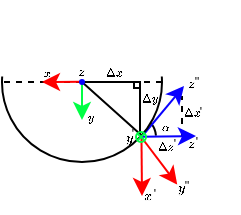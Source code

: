 <mxfile version="13.7.9" type="device"><diagram id="WcMaaZCR-wtQTKqUECBe" name="Page-1"><mxGraphModel dx="73" dy="54" grid="1" gridSize="10" guides="1" tooltips="1" connect="1" arrows="1" fold="1" page="1" pageScale="1" pageWidth="827" pageHeight="1169" math="1" shadow="0"><root><mxCell id="0"/><mxCell id="1" parent="0"/><mxCell id="3Toj4fe3We4xWclcd-7g-66" value="" style="group" parent="1" vertex="1" connectable="0"><mxGeometry x="545" y="228" width="41.5" height="11" as="geometry"/></mxCell><mxCell id="3Toj4fe3We4xWclcd-7g-67" value="'" style="text;html=1;strokeColor=none;fillColor=none;align=center;verticalAlign=middle;whiteSpace=wrap;rounded=0;fontSize=6;" parent="3Toj4fe3We4xWclcd-7g-66" vertex="1"><mxGeometry x="3" width="38.5" height="10" as="geometry"/></mxCell><mxCell id="3Toj4fe3We4xWclcd-7g-68" value="$$z$$" style="text;html=1;strokeColor=none;fillColor=none;align=center;verticalAlign=middle;whiteSpace=wrap;rounded=0;fontSize=6;" parent="3Toj4fe3We4xWclcd-7g-66" vertex="1"><mxGeometry y="1" width="38.5" height="10" as="geometry"/></mxCell><mxCell id="3Toj4fe3We4xWclcd-7g-109" value="" style="endArrow=none;dashed=1;html=1;fontSize=8;fontColor=#00FF44;" parent="1" edge="1"><mxGeometry width="50" height="50" relative="1" as="geometry"><mxPoint x="560" y="230" as="sourcePoint"/><mxPoint x="560" y="210" as="targetPoint"/></mxGeometry></mxCell><mxCell id="3Toj4fe3We4xWclcd-7g-88" value="" style="endArrow=classic;html=1;fontSize=5;exitX=0.516;exitY=0.6;exitDx=0;exitDy=0;exitPerimeter=0;strokeColor=#FF0000;entryX=0.795;entryY=0.026;entryDx=0;entryDy=0;entryPerimeter=0;" parent="1" target="3Toj4fe3We4xWclcd-7g-56" edge="1"><mxGeometry width="50" height="50" relative="1" as="geometry"><mxPoint x="539.996" y="231.0" as="sourcePoint"/><mxPoint x="550" y="270" as="targetPoint"/></mxGeometry></mxCell><mxCell id="3Toj4fe3We4xWclcd-7g-107" value="" style="group" parent="1" vertex="1" connectable="0"><mxGeometry x="537" y="228" width="38.5" height="14" as="geometry"/></mxCell><mxCell id="3Toj4fe3We4xWclcd-7g-106" value="'" style="text;html=1;strokeColor=none;fillColor=none;align=center;verticalAlign=middle;whiteSpace=wrap;rounded=0;fontSize=6;" parent="3Toj4fe3We4xWclcd-7g-107" vertex="1"><mxGeometry y="1" width="38.5" height="10" as="geometry"/></mxCell><mxCell id="3Toj4fe3We4xWclcd-7g-102" value="&lt;font style=&quot;font-size: 5px&quot;&gt;$$\Delta z$$&lt;/font&gt;" style="text;html=1;strokeColor=none;fillColor=none;align=center;verticalAlign=middle;whiteSpace=wrap;rounded=0;fontSize=5;" parent="3Toj4fe3We4xWclcd-7g-107" vertex="1"><mxGeometry x="7" width="16" height="14" as="geometry"/></mxCell><mxCell id="3Toj4fe3We4xWclcd-7g-53" value="&lt;font style=&quot;font-size: 5px&quot;&gt;$$\Delta y$$&lt;/font&gt;" style="text;html=1;fillColor=none;align=center;verticalAlign=middle;whiteSpace=wrap;rounded=0;fontSize=5;" parent="1" vertex="1"><mxGeometry x="524" y="201" width="40" height="20" as="geometry"/></mxCell><mxCell id="3Toj4fe3We4xWclcd-7g-35" value="" style="verticalLabelPosition=bottom;verticalAlign=top;html=1;shape=mxgraph.basic.arc;startAngle=0.138;endAngle=0.24;fillColor=none;fontSize=5;rotation=0;" parent="1" vertex="1"><mxGeometry x="526" y="220" width="21" height="21" as="geometry"/></mxCell><mxCell id="3Toj4fe3We4xWclcd-7g-44" value="" style="endArrow=classic;html=1;fontSize=5;exitX=0.579;exitY=0.501;exitDx=0;exitDy=0;exitPerimeter=0;endFill=1;strokeColor=#0800FF;" parent="1" edge="1"><mxGeometry width="50" height="50" relative="1" as="geometry"><mxPoint x="539.737" y="230.503" as="sourcePoint"/><mxPoint x="561" y="205" as="targetPoint"/></mxGeometry></mxCell><mxCell id="3Toj4fe3We4xWclcd-7g-45" value="" style="endArrow=classic;html=1;fontSize=5;exitX=0.579;exitY=0.546;exitDx=0;exitDy=0;exitPerimeter=0;strokeColor=#FF0000;" parent="1" edge="1"><mxGeometry width="50" height="50" relative="1" as="geometry"><mxPoint x="539.737" y="230.638" as="sourcePoint"/><mxPoint x="540" y="260" as="targetPoint"/></mxGeometry></mxCell><mxCell id="3Toj4fe3We4xWclcd-7g-42" value="" style="verticalLabelPosition=bottom;verticalAlign=top;html=1;shape=mxgraph.basic.arc;startAngle=0.739;endAngle=0.261;fillColor=none;fontSize=5;rotation=-180;" parent="1" vertex="1"><mxGeometry x="470" y="163" width="80" height="80" as="geometry"/></mxCell><mxCell id="3Toj4fe3We4xWclcd-7g-16" value="" style="verticalLabelPosition=bottom;verticalAlign=top;html=1;shape=mxgraph.basic.orthogonal_triangle;fontSize=8;fillColor=none;rotation=-180;" parent="1" vertex="1"><mxGeometry x="510" y="203" width="29" height="26" as="geometry"/></mxCell><mxCell id="3Toj4fe3We4xWclcd-7g-17" value="&lt;font style=&quot;font-size: 5px&quot;&gt;$$\Delta x$$&lt;/font&gt;" style="text;html=1;strokeColor=none;fillColor=none;align=center;verticalAlign=middle;whiteSpace=wrap;rounded=0;fontSize=5;" parent="1" vertex="1"><mxGeometry x="518" y="191" width="16" height="14" as="geometry"/></mxCell><mxCell id="3Toj4fe3We4xWclcd-7g-34" value="" style="endArrow=none;html=1;fontSize=5;entryX=0.139;entryY=0.836;entryDx=0;entryDy=0;entryPerimeter=0;startArrow=classic;startFill=1;strokeColor=#0800FF;" parent="1" edge="1"><mxGeometry width="50" height="50" relative="1" as="geometry"><mxPoint x="567" y="230" as="sourcePoint"/><mxPoint x="539" y="230.43" as="targetPoint"/></mxGeometry></mxCell><mxCell id="3Toj4fe3We4xWclcd-7g-37" value="&lt;font style=&quot;font-size: 5px&quot;&gt;$$\alpha$$&lt;/font&gt;" style="text;html=1;strokeColor=none;fillColor=none;align=center;verticalAlign=middle;whiteSpace=wrap;rounded=0;fontSize=5;" parent="1" vertex="1"><mxGeometry x="548" y="221" width="8" height="8" as="geometry"/></mxCell><mxCell id="3Toj4fe3We4xWclcd-7g-38" value="" style="endArrow=none;html=1;fontSize=5;dashed=1;entryX=1;entryY=1;entryDx=0;entryDy=0;entryPerimeter=0;exitX=1;exitY=0.5;exitDx=0;exitDy=0;" parent="1" edge="1"><mxGeometry width="50" height="50" relative="1" as="geometry"><mxPoint x="550" y="203" as="sourcePoint"/><mxPoint x="510.0" y="203" as="targetPoint"/></mxGeometry></mxCell><mxCell id="3Toj4fe3We4xWclcd-7g-39" value="" style="endArrow=none;html=1;fontSize=5;dashed=1;" parent="1" edge="1"><mxGeometry width="50" height="50" relative="1" as="geometry"><mxPoint x="510" y="203" as="sourcePoint"/><mxPoint x="470" y="203" as="targetPoint"/></mxGeometry></mxCell><mxCell id="3Toj4fe3We4xWclcd-7g-50" value="" style="endArrow=classic;html=1;fontSize=5;strokeColor=#FF0000;" parent="1" edge="1"><mxGeometry width="50" height="50" relative="1" as="geometry"><mxPoint x="510" y="202.93" as="sourcePoint"/><mxPoint x="490" y="203" as="targetPoint"/></mxGeometry></mxCell><mxCell id="3Toj4fe3We4xWclcd-7g-51" value="" style="endArrow=classic;html=1;fontSize=5;strokeColor=#00FF44;" parent="1" edge="1"><mxGeometry width="50" height="50" relative="1" as="geometry"><mxPoint x="510" y="203" as="sourcePoint"/><mxPoint x="510" y="222" as="targetPoint"/></mxGeometry></mxCell><mxCell id="3Toj4fe3We4xWclcd-7g-26" value="" style="shape=ellipse;strokeColor=none;html=1;fontSize=8;fillColor=#0800FF;" parent="1" vertex="1"><mxGeometry x="508.5" y="201.5" width="3" height="3" as="geometry"/></mxCell><mxCell id="3Toj4fe3We4xWclcd-7g-52" value="" style="endArrow=none;html=1;fontSize=5;rounded=0;exitX=0.375;exitY=0.4;exitDx=0;exitDy=0;exitPerimeter=0;" parent="1" edge="1"><mxGeometry width="50" height="50" relative="1" as="geometry"><mxPoint x="539" y="206.0" as="sourcePoint"/><mxPoint x="536" y="203" as="targetPoint"/><Array as="points"><mxPoint x="536" y="206"/></Array></mxGeometry></mxCell><mxCell id="3Toj4fe3We4xWclcd-7g-55" value="" style="group" parent="1" vertex="1" connectable="0"><mxGeometry x="524" y="254" width="41.5" height="11" as="geometry"/></mxCell><mxCell id="3Toj4fe3We4xWclcd-7g-56" value="'" style="text;html=1;strokeColor=none;fillColor=none;align=center;verticalAlign=middle;whiteSpace=wrap;rounded=0;fontSize=6;" parent="3Toj4fe3We4xWclcd-7g-55" vertex="1"><mxGeometry x="3" width="38.5" height="10" as="geometry"/></mxCell><mxCell id="3Toj4fe3We4xWclcd-7g-57" value="$$x$$" style="text;html=1;strokeColor=none;fillColor=none;align=center;verticalAlign=middle;whiteSpace=wrap;rounded=0;fontSize=6;" parent="3Toj4fe3We4xWclcd-7g-55" vertex="1"><mxGeometry y="1" width="38.5" height="10" as="geometry"/></mxCell><mxCell id="3Toj4fe3We4xWclcd-7g-72" value="" style="group" parent="1" vertex="1" connectable="0"><mxGeometry x="514" y="224" width="40.5" height="12" as="geometry"/></mxCell><mxCell id="3Toj4fe3We4xWclcd-7g-73" value="$$y$$" style="text;html=1;strokeColor=none;fillColor=none;align=center;verticalAlign=middle;whiteSpace=wrap;rounded=0;fontSize=6;" parent="3Toj4fe3We4xWclcd-7g-72" vertex="1"><mxGeometry y="2" width="38.5" height="10" as="geometry"/></mxCell><mxCell id="3Toj4fe3We4xWclcd-7g-74" value="'" style="text;html=1;strokeColor=none;fillColor=none;align=center;verticalAlign=middle;whiteSpace=wrap;rounded=0;fontSize=6;" parent="3Toj4fe3We4xWclcd-7g-72" vertex="1"><mxGeometry x="2" width="38.5" height="10" as="geometry"/></mxCell><mxCell id="3Toj4fe3We4xWclcd-7g-75" value="&lt;font style=&quot;font-size: 5px&quot;&gt;$$ x$$&lt;/font&gt;" style="text;html=1;strokeColor=none;fillColor=none;align=center;verticalAlign=middle;whiteSpace=wrap;rounded=0;fontSize=5;" parent="1" vertex="1"><mxGeometry x="485" y="191" width="16" height="14" as="geometry"/></mxCell><mxCell id="3Toj4fe3We4xWclcd-7g-76" value="&lt;font style=&quot;font-size: 5px&quot;&gt;$$ y$$&lt;/font&gt;" style="text;html=1;strokeColor=none;fillColor=none;align=center;verticalAlign=middle;whiteSpace=wrap;rounded=0;fontSize=5;" parent="1" vertex="1"><mxGeometry x="506" y="213" width="16" height="14" as="geometry"/></mxCell><mxCell id="3Toj4fe3We4xWclcd-7g-77" value="&lt;font style=&quot;font-size: 6px;&quot;&gt;$$ z$$&lt;/font&gt;" style="text;html=1;strokeColor=none;fillColor=none;align=center;verticalAlign=middle;whiteSpace=wrap;rounded=0;fontSize=6;fontStyle=1" parent="1" vertex="1"><mxGeometry x="502" y="191" width="16" height="14" as="geometry"/></mxCell><mxCell id="3Toj4fe3We4xWclcd-7g-95" value="" style="group" parent="1" vertex="1" connectable="0"><mxGeometry x="545" y="198" width="41.5" height="11" as="geometry"/></mxCell><mxCell id="3Toj4fe3We4xWclcd-7g-92" value="" style="group" parent="3Toj4fe3We4xWclcd-7g-95" vertex="1" connectable="0"><mxGeometry width="41.5" height="11" as="geometry"/></mxCell><mxCell id="3Toj4fe3We4xWclcd-7g-93" value="''" style="text;html=1;strokeColor=none;fillColor=none;align=center;verticalAlign=middle;whiteSpace=wrap;rounded=0;fontSize=6;" parent="3Toj4fe3We4xWclcd-7g-92" vertex="1"><mxGeometry x="3" width="38.5" height="10" as="geometry"/></mxCell><mxCell id="3Toj4fe3We4xWclcd-7g-94" value="$$z$$" style="text;html=1;strokeColor=none;fillColor=none;align=center;verticalAlign=middle;whiteSpace=wrap;rounded=0;fontSize=6;" parent="3Toj4fe3We4xWclcd-7g-95" vertex="1"><mxGeometry y="1" width="38.5" height="10" as="geometry"/></mxCell><mxCell id="3Toj4fe3We4xWclcd-7g-108" value="" style="group" parent="1" vertex="1" connectable="0"><mxGeometry x="550" y="211" width="38.5" height="14" as="geometry"/></mxCell><mxCell id="3Toj4fe3We4xWclcd-7g-104" value="'" style="text;html=1;strokeColor=none;fillColor=none;align=center;verticalAlign=middle;whiteSpace=wrap;rounded=0;fontSize=6;" parent="3Toj4fe3We4xWclcd-7g-108" vertex="1"><mxGeometry y="2" width="38.5" height="10" as="geometry"/></mxCell><mxCell id="3Toj4fe3We4xWclcd-7g-101" value="&lt;font style=&quot;font-size: 5px&quot;&gt;$$\Delta x$$&lt;/font&gt;" style="text;html=1;strokeColor=none;fillColor=none;align=center;verticalAlign=middle;whiteSpace=wrap;rounded=0;fontSize=5;" parent="3Toj4fe3We4xWclcd-7g-108" vertex="1"><mxGeometry x="7" width="16" height="14" as="geometry"/></mxCell><mxCell id="3Toj4fe3We4xWclcd-7g-111" value="" style="group" parent="1" vertex="1" connectable="0"><mxGeometry x="540" y="250" width="41.5" height="11" as="geometry"/></mxCell><mxCell id="3Toj4fe3We4xWclcd-7g-112" value="" style="group" parent="3Toj4fe3We4xWclcd-7g-111" vertex="1" connectable="0"><mxGeometry width="41.5" height="11" as="geometry"/></mxCell><mxCell id="3Toj4fe3We4xWclcd-7g-113" value="''" style="text;html=1;strokeColor=none;fillColor=none;align=center;verticalAlign=middle;whiteSpace=wrap;rounded=0;fontSize=6;" parent="3Toj4fe3We4xWclcd-7g-112" vertex="1"><mxGeometry x="3" width="38.5" height="10" as="geometry"/></mxCell><mxCell id="3Toj4fe3We4xWclcd-7g-114" value="$$y$$" style="text;html=1;strokeColor=none;fillColor=none;align=center;verticalAlign=middle;whiteSpace=wrap;rounded=0;fontSize=6;" parent="3Toj4fe3We4xWclcd-7g-111" vertex="1"><mxGeometry y="1" width="38.5" height="10" as="geometry"/></mxCell><mxCell id="Py3xL2GFNGVWzSaQVyaO-5" value="" style="verticalLabelPosition=bottom;verticalAlign=top;html=1;shape=mxgraph.flowchart.or;strokeColor=#00FF44;fillColor=none;" parent="1" vertex="1"><mxGeometry x="537" y="228" width="5" height="5" as="geometry"/></mxCell></root></mxGraphModel></diagram></mxfile>